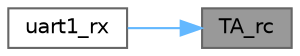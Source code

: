 digraph "TA_rc"
{
 // LATEX_PDF_SIZE
  bgcolor="transparent";
  edge [fontname=Helvetica,fontsize=10,labelfontname=Helvetica,labelfontsize=10];
  node [fontname=Helvetica,fontsize=10,shape=box,height=0.2,width=0.4];
  rankdir="RL";
  Node1 [label="TA_rc",height=0.2,width=0.4,color="gray40", fillcolor="grey60", style="filled", fontcolor="black",tooltip=" "];
  Node1 -> Node2 [dir="back",color="steelblue1",style="solid"];
  Node2 [label="uart1_rx",height=0.2,width=0.4,color="grey40", fillcolor="white", style="filled",URL="$_isr_8c.html#ae563257500f22bfd70e277b06320f7db",tooltip=" "];
}
